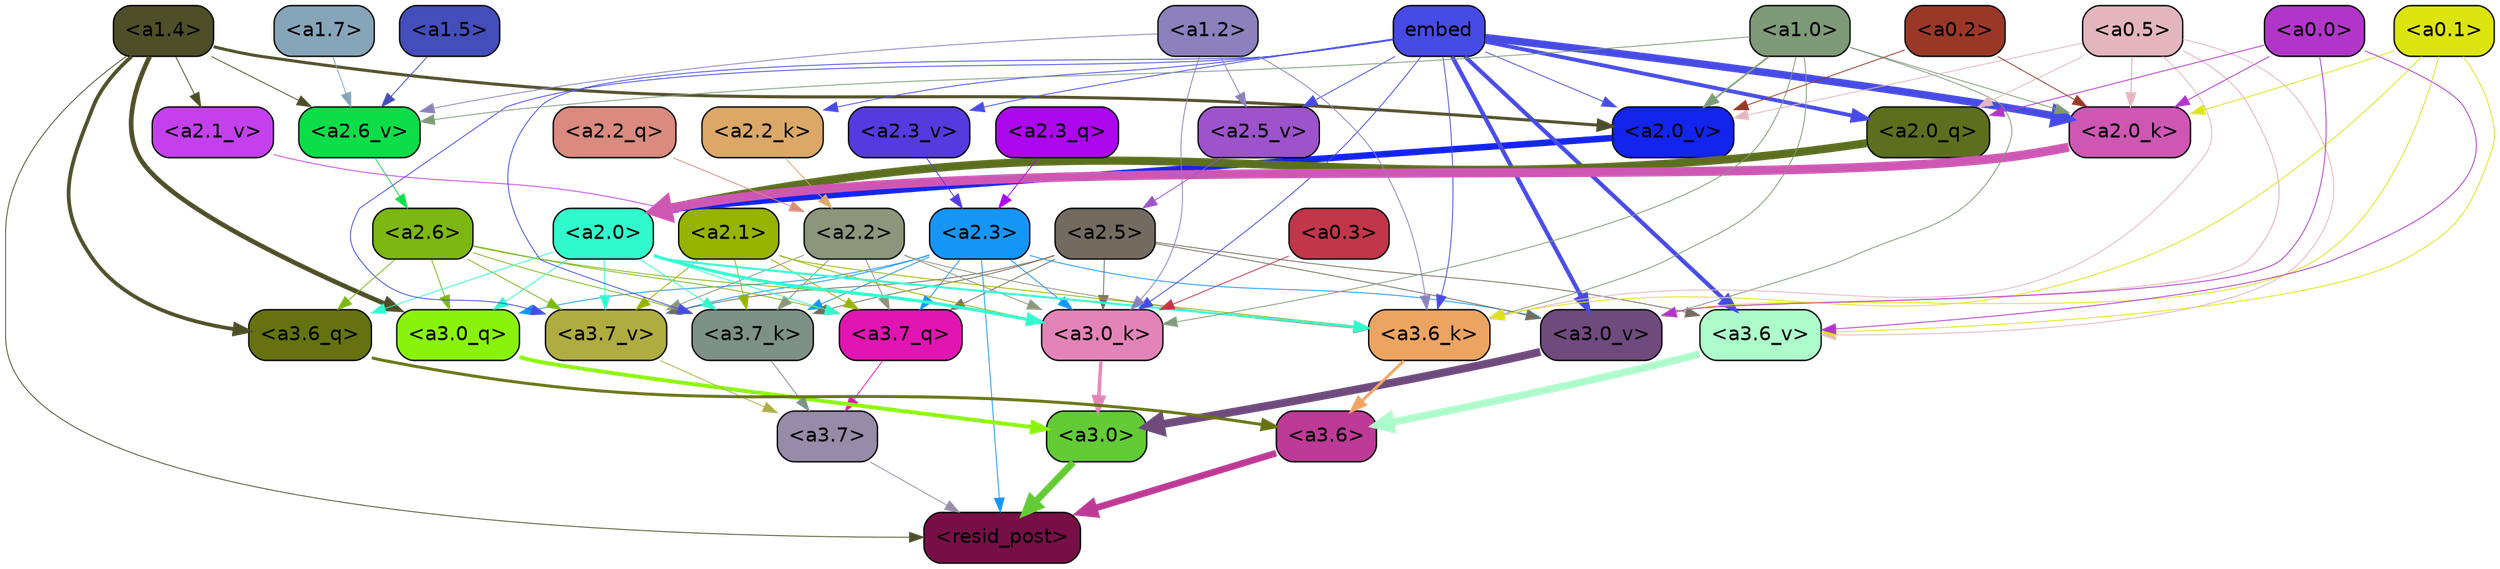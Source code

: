 strict digraph "" {
	graph [bgcolor=transparent,
		layout=dot,
		overlap=false,
		splines=true
	];
	"<a3.7>"	[color=black,
		fillcolor="#978ba8",
		fontname=Helvetica,
		shape=box,
		style="filled, rounded"];
	"<resid_post>"	[color=black,
		fillcolor="#760f45",
		fontname=Helvetica,
		shape=box,
		style="filled, rounded"];
	"<a3.7>" -> "<resid_post>"	[color="#978ba8",
		penwidth=0.6];
	"<a3.6>"	[color=black,
		fillcolor="#bd3a96",
		fontname=Helvetica,
		shape=box,
		style="filled, rounded"];
	"<a3.6>" -> "<resid_post>"	[color="#bd3a96",
		penwidth=4.751612067222595];
	"<a3.0>"	[color=black,
		fillcolor="#63cb35",
		fontname=Helvetica,
		shape=box,
		style="filled, rounded"];
	"<a3.0>" -> "<resid_post>"	[color="#63cb35",
		penwidth=4.884142994880676];
	"<a2.3>"	[color=black,
		fillcolor="#1596f7",
		fontname=Helvetica,
		shape=box,
		style="filled, rounded"];
	"<a2.3>" -> "<resid_post>"	[color="#1596f7",
		penwidth=0.6];
	"<a3.7_q>"	[color=black,
		fillcolor="#e115b2",
		fontname=Helvetica,
		shape=box,
		style="filled, rounded"];
	"<a2.3>" -> "<a3.7_q>"	[color="#1596f7",
		penwidth=0.6];
	"<a3.0_q>"	[color=black,
		fillcolor="#8af30b",
		fontname=Helvetica,
		shape=box,
		style="filled, rounded"];
	"<a2.3>" -> "<a3.0_q>"	[color="#1596f7",
		penwidth=0.6];
	"<a3.7_k>"	[color=black,
		fillcolor="#7e9186",
		fontname=Helvetica,
		shape=box,
		style="filled, rounded"];
	"<a2.3>" -> "<a3.7_k>"	[color="#1596f7",
		penwidth=0.6];
	"<a3.0_k>"	[color=black,
		fillcolor="#e384b8",
		fontname=Helvetica,
		shape=box,
		style="filled, rounded"];
	"<a2.3>" -> "<a3.0_k>"	[color="#1596f7",
		penwidth=0.6];
	"<a3.7_v>"	[color=black,
		fillcolor="#afac42",
		fontname=Helvetica,
		shape=box,
		style="filled, rounded"];
	"<a2.3>" -> "<a3.7_v>"	[color="#1596f7",
		penwidth=0.6];
	"<a3.0_v>"	[color=black,
		fillcolor="#6f4a7d",
		fontname=Helvetica,
		shape=box,
		style="filled, rounded"];
	"<a2.3>" -> "<a3.0_v>"	[color="#1596f7",
		penwidth=0.6];
	"<a1.4>"	[color=black,
		fillcolor="#4e4e28",
		fontname=Helvetica,
		shape=box,
		style="filled, rounded"];
	"<a1.4>" -> "<resid_post>"	[color="#4e4e28",
		penwidth=0.6];
	"<a3.6_q>"	[color=black,
		fillcolor="#667211",
		fontname=Helvetica,
		shape=box,
		style="filled, rounded"];
	"<a1.4>" -> "<a3.6_q>"	[color="#4e4e28",
		penwidth=2.6469622254371643];
	"<a1.4>" -> "<a3.0_q>"	[color="#4e4e28",
		penwidth=3.3040847778320312];
	"<a2.6_v>"	[color=black,
		fillcolor="#0cdd48",
		fontname=Helvetica,
		shape=box,
		style="filled, rounded"];
	"<a1.4>" -> "<a2.6_v>"	[color="#4e4e28",
		penwidth=0.6];
	"<a2.1_v>"	[color=black,
		fillcolor="#c440ec",
		fontname=Helvetica,
		shape=box,
		style="filled, rounded"];
	"<a1.4>" -> "<a2.1_v>"	[color="#4e4e28",
		penwidth=0.6];
	"<a2.0_v>"	[color=black,
		fillcolor="#1324ec",
		fontname=Helvetica,
		shape=box,
		style="filled, rounded"];
	"<a1.4>" -> "<a2.0_v>"	[color="#4e4e28",
		penwidth=2.1286070346832275];
	"<a3.7_q>" -> "<a3.7>"	[color="#e115b2",
		penwidth=0.6];
	"<a3.6_q>" -> "<a3.6>"	[color="#667211",
		penwidth=2.091020345687866];
	"<a3.0_q>" -> "<a3.0>"	[color="#8af30b",
		penwidth=2.7421876192092896];
	"<a3.7_k>" -> "<a3.7>"	[color="#7e9186",
		penwidth=0.6];
	"<a3.6_k>"	[color=black,
		fillcolor="#eca463",
		fontname=Helvetica,
		shape=box,
		style="filled, rounded"];
	"<a3.6_k>" -> "<a3.6>"	[color="#eca463",
		penwidth=2.048597991466522];
	"<a3.0_k>" -> "<a3.0>"	[color="#e384b8",
		penwidth=2.476402521133423];
	"<a3.7_v>" -> "<a3.7>"	[color="#afac42",
		penwidth=0.6];
	"<a3.6_v>"	[color=black,
		fillcolor="#adfbca",
		fontname=Helvetica,
		shape=box,
		style="filled, rounded"];
	"<a3.6_v>" -> "<a3.6>"	[color="#adfbca",
		penwidth=5.2550448179244995];
	"<a3.0_v>" -> "<a3.0>"	[color="#6f4a7d",
		penwidth=5.652270674705505];
	"<a2.6>"	[color=black,
		fillcolor="#7db712",
		fontname=Helvetica,
		shape=box,
		style="filled, rounded"];
	"<a2.6>" -> "<a3.7_q>"	[color="#7db712",
		penwidth=0.6];
	"<a2.6>" -> "<a3.6_q>"	[color="#7db712",
		penwidth=0.6];
	"<a2.6>" -> "<a3.0_q>"	[color="#7db712",
		penwidth=0.6];
	"<a2.6>" -> "<a3.7_k>"	[color="#7db712",
		penwidth=0.6];
	"<a2.6>" -> "<a3.0_k>"	[color="#7db712",
		penwidth=0.6];
	"<a2.6>" -> "<a3.7_v>"	[color="#7db712",
		penwidth=0.6];
	"<a2.5>"	[color=black,
		fillcolor="#736b60",
		fontname=Helvetica,
		shape=box,
		style="filled, rounded"];
	"<a2.5>" -> "<a3.7_q>"	[color="#736b60",
		penwidth=0.6];
	"<a2.5>" -> "<a3.7_k>"	[color="#736b60",
		penwidth=0.6];
	"<a2.5>" -> "<a3.0_k>"	[color="#736b60",
		penwidth=0.6];
	"<a2.5>" -> "<a3.7_v>"	[color="#736b60",
		penwidth=0.6];
	"<a2.5>" -> "<a3.6_v>"	[color="#736b60",
		penwidth=0.6];
	"<a2.5>" -> "<a3.0_v>"	[color="#736b60",
		penwidth=0.6];
	"<a2.2>"	[color=black,
		fillcolor="#8b967c",
		fontname=Helvetica,
		shape=box,
		style="filled, rounded"];
	"<a2.2>" -> "<a3.7_q>"	[color="#8b967c",
		penwidth=0.6];
	"<a2.2>" -> "<a3.7_k>"	[color="#8b967c",
		penwidth=0.6];
	"<a2.2>" -> "<a3.6_k>"	[color="#8b967c",
		penwidth=0.6];
	"<a2.2>" -> "<a3.0_k>"	[color="#8b967c",
		penwidth=0.6];
	"<a2.2>" -> "<a3.7_v>"	[color="#8b967c",
		penwidth=0.6];
	"<a2.1>"	[color=black,
		fillcolor="#96b300",
		fontname=Helvetica,
		shape=box,
		style="filled, rounded"];
	"<a2.1>" -> "<a3.7_q>"	[color="#96b300",
		penwidth=0.6];
	"<a2.1>" -> "<a3.7_k>"	[color="#96b300",
		penwidth=0.6];
	"<a2.1>" -> "<a3.6_k>"	[color="#96b300",
		penwidth=0.6];
	"<a2.1>" -> "<a3.0_k>"	[color="#96b300",
		penwidth=0.6];
	"<a2.1>" -> "<a3.7_v>"	[color="#96b300",
		penwidth=0.6];
	"<a2.0>"	[color=black,
		fillcolor="#31facc",
		fontname=Helvetica,
		shape=box,
		style="filled, rounded"];
	"<a2.0>" -> "<a3.7_q>"	[color="#31facc",
		penwidth=0.6];
	"<a2.0>" -> "<a3.6_q>"	[color="#31facc",
		penwidth=0.6];
	"<a2.0>" -> "<a3.0_q>"	[color="#31facc",
		penwidth=0.6];
	"<a2.0>" -> "<a3.7_k>"	[color="#31facc",
		penwidth=0.6];
	"<a2.0>" -> "<a3.6_k>"	[color="#31facc",
		penwidth=1.4757367372512817];
	"<a2.0>" -> "<a3.0_k>"	[color="#31facc",
		penwidth=2.2137351036071777];
	"<a2.0>" -> "<a3.7_v>"	[color="#31facc",
		penwidth=0.6];
	embed	[color=black,
		fillcolor="#474be5",
		fontname=Helvetica,
		shape=box,
		style="filled, rounded"];
	embed -> "<a3.7_k>"	[color="#474be5",
		penwidth=0.6];
	embed -> "<a3.6_k>"	[color="#474be5",
		penwidth=0.6];
	embed -> "<a3.0_k>"	[color="#474be5",
		penwidth=0.6];
	embed -> "<a3.7_v>"	[color="#474be5",
		penwidth=0.6];
	embed -> "<a3.6_v>"	[color="#474be5",
		penwidth=2.9582033157348633];
	embed -> "<a3.0_v>"	[color="#474be5",
		penwidth=2.972973108291626];
	"<a2.0_q>"	[color=black,
		fillcolor="#5c6f1f",
		fontname=Helvetica,
		shape=box,
		style="filled, rounded"];
	embed -> "<a2.0_q>"	[color="#474be5",
		penwidth=2.7699792869389057];
	"<a2.2_k>"	[color=black,
		fillcolor="#dba867",
		fontname=Helvetica,
		shape=box,
		style="filled, rounded"];
	embed -> "<a2.2_k>"	[color="#474be5",
		penwidth=0.6];
	"<a2.0_k>"	[color=black,
		fillcolor="#ce57b4",
		fontname=Helvetica,
		shape=box,
		style="filled, rounded"];
	embed -> "<a2.0_k>"	[color="#474be5",
		penwidth=5.362775564193726];
	"<a2.5_v>"	[color=black,
		fillcolor="#9d53cb",
		fontname=Helvetica,
		shape=box,
		style="filled, rounded"];
	embed -> "<a2.5_v>"	[color="#474be5",
		penwidth=0.6];
	"<a2.3_v>"	[color=black,
		fillcolor="#553adf",
		fontname=Helvetica,
		shape=box,
		style="filled, rounded"];
	embed -> "<a2.3_v>"	[color="#474be5",
		penwidth=0.6];
	embed -> "<a2.0_v>"	[color="#474be5",
		penwidth=0.6];
	"<a1.2>"	[color=black,
		fillcolor="#8c81bc",
		fontname=Helvetica,
		shape=box,
		style="filled, rounded"];
	"<a1.2>" -> "<a3.6_k>"	[color="#8c81bc",
		penwidth=0.6];
	"<a1.2>" -> "<a3.0_k>"	[color="#8c81bc",
		penwidth=0.6];
	"<a1.2>" -> "<a2.6_v>"	[color="#8c81bc",
		penwidth=0.6];
	"<a1.2>" -> "<a2.5_v>"	[color="#8c81bc",
		penwidth=0.6];
	"<a1.0>"	[color=black,
		fillcolor="#7e9a78",
		fontname=Helvetica,
		shape=box,
		style="filled, rounded"];
	"<a1.0>" -> "<a3.6_k>"	[color="#7e9a78",
		penwidth=0.6];
	"<a1.0>" -> "<a3.0_k>"	[color="#7e9a78",
		penwidth=0.6];
	"<a1.0>" -> "<a3.0_v>"	[color="#7e9a78",
		penwidth=0.6];
	"<a1.0>" -> "<a2.0_k>"	[color="#7e9a78",
		penwidth=0.6];
	"<a1.0>" -> "<a2.6_v>"	[color="#7e9a78",
		penwidth=0.6];
	"<a1.0>" -> "<a2.0_v>"	[color="#7e9a78",
		penwidth=1.2240618467330933];
	"<a0.5>"	[color=black,
		fillcolor="#e3b6bd",
		fontname=Helvetica,
		shape=box,
		style="filled, rounded"];
	"<a0.5>" -> "<a3.6_k>"	[color="#e3b6bd",
		penwidth=0.6];
	"<a0.5>" -> "<a3.6_v>"	[color="#e3b6bd",
		penwidth=0.6];
	"<a0.5>" -> "<a3.0_v>"	[color="#e3b6bd",
		penwidth=0.6790935099124908];
	"<a0.5>" -> "<a2.0_q>"	[color="#e3b6bd",
		penwidth=0.6];
	"<a0.5>" -> "<a2.0_k>"	[color="#e3b6bd",
		penwidth=0.7897988557815552];
	"<a0.5>" -> "<a2.0_v>"	[color="#e3b6bd",
		penwidth=0.6];
	"<a0.1>"	[color=black,
		fillcolor="#dde510",
		fontname=Helvetica,
		shape=box,
		style="filled, rounded"];
	"<a0.1>" -> "<a3.6_k>"	[color="#dde510",
		penwidth=0.6];
	"<a0.1>" -> "<a3.6_v>"	[color="#dde510",
		penwidth=0.6];
	"<a0.1>" -> "<a3.0_v>"	[color="#dde510",
		penwidth=0.6];
	"<a0.1>" -> "<a2.0_k>"	[color="#dde510",
		penwidth=0.6];
	"<a0.3>"	[color=black,
		fillcolor="#c13649",
		fontname=Helvetica,
		shape=box,
		style="filled, rounded"];
	"<a0.3>" -> "<a3.0_k>"	[color="#c13649",
		penwidth=0.6];
	"<a0.0>"	[color=black,
		fillcolor="#b136c8",
		fontname=Helvetica,
		shape=box,
		style="filled, rounded"];
	"<a0.0>" -> "<a3.6_v>"	[color="#b136c8",
		penwidth=0.6];
	"<a0.0>" -> "<a3.0_v>"	[color="#b136c8",
		penwidth=0.6];
	"<a0.0>" -> "<a2.0_q>"	[color="#b136c8",
		penwidth=0.6];
	"<a0.0>" -> "<a2.0_k>"	[color="#b136c8",
		penwidth=0.6];
	"<a2.3_q>"	[color=black,
		fillcolor="#ad07ee",
		fontname=Helvetica,
		shape=box,
		style="filled, rounded"];
	"<a2.3_q>" -> "<a2.3>"	[color="#ad07ee",
		penwidth=0.6];
	"<a2.2_q>"	[color=black,
		fillcolor="#da8a7e",
		fontname=Helvetica,
		shape=box,
		style="filled, rounded"];
	"<a2.2_q>" -> "<a2.2>"	[color="#da8a7e",
		penwidth=0.6];
	"<a2.0_q>" -> "<a2.0>"	[color="#5c6f1f",
		penwidth=5.819834470748901];
	"<a2.2_k>" -> "<a2.2>"	[color="#dba867",
		penwidth=0.6];
	"<a2.0_k>" -> "<a2.0>"	[color="#ce57b4",
		penwidth=6.470837593078613];
	"<a2.6_v>" -> "<a2.6>"	[color="#0cdd48",
		penwidth=0.6];
	"<a2.5_v>" -> "<a2.5>"	[color="#9d53cb",
		penwidth=0.6];
	"<a2.3_v>" -> "<a2.3>"	[color="#553adf",
		penwidth=0.6];
	"<a2.1_v>" -> "<a2.1>"	[color="#c440ec",
		penwidth=0.6];
	"<a2.0_v>" -> "<a2.0>"	[color="#1324ec",
		penwidth=4.5950857400894165];
	"<a0.2>"	[color=black,
		fillcolor="#9a3827",
		fontname=Helvetica,
		shape=box,
		style="filled, rounded"];
	"<a0.2>" -> "<a2.0_k>"	[color="#9a3827",
		penwidth=0.6];
	"<a0.2>" -> "<a2.0_v>"	[color="#9a3827",
		penwidth=0.6];
	"<a1.7>"	[color=black,
		fillcolor="#86a5b9",
		fontname=Helvetica,
		shape=box,
		style="filled, rounded"];
	"<a1.7>" -> "<a2.6_v>"	[color="#86a5b9",
		penwidth=0.6];
	"<a1.5>"	[color=black,
		fillcolor="#444eba",
		fontname=Helvetica,
		shape=box,
		style="filled, rounded"];
	"<a1.5>" -> "<a2.6_v>"	[color="#444eba",
		penwidth=0.6];
}
